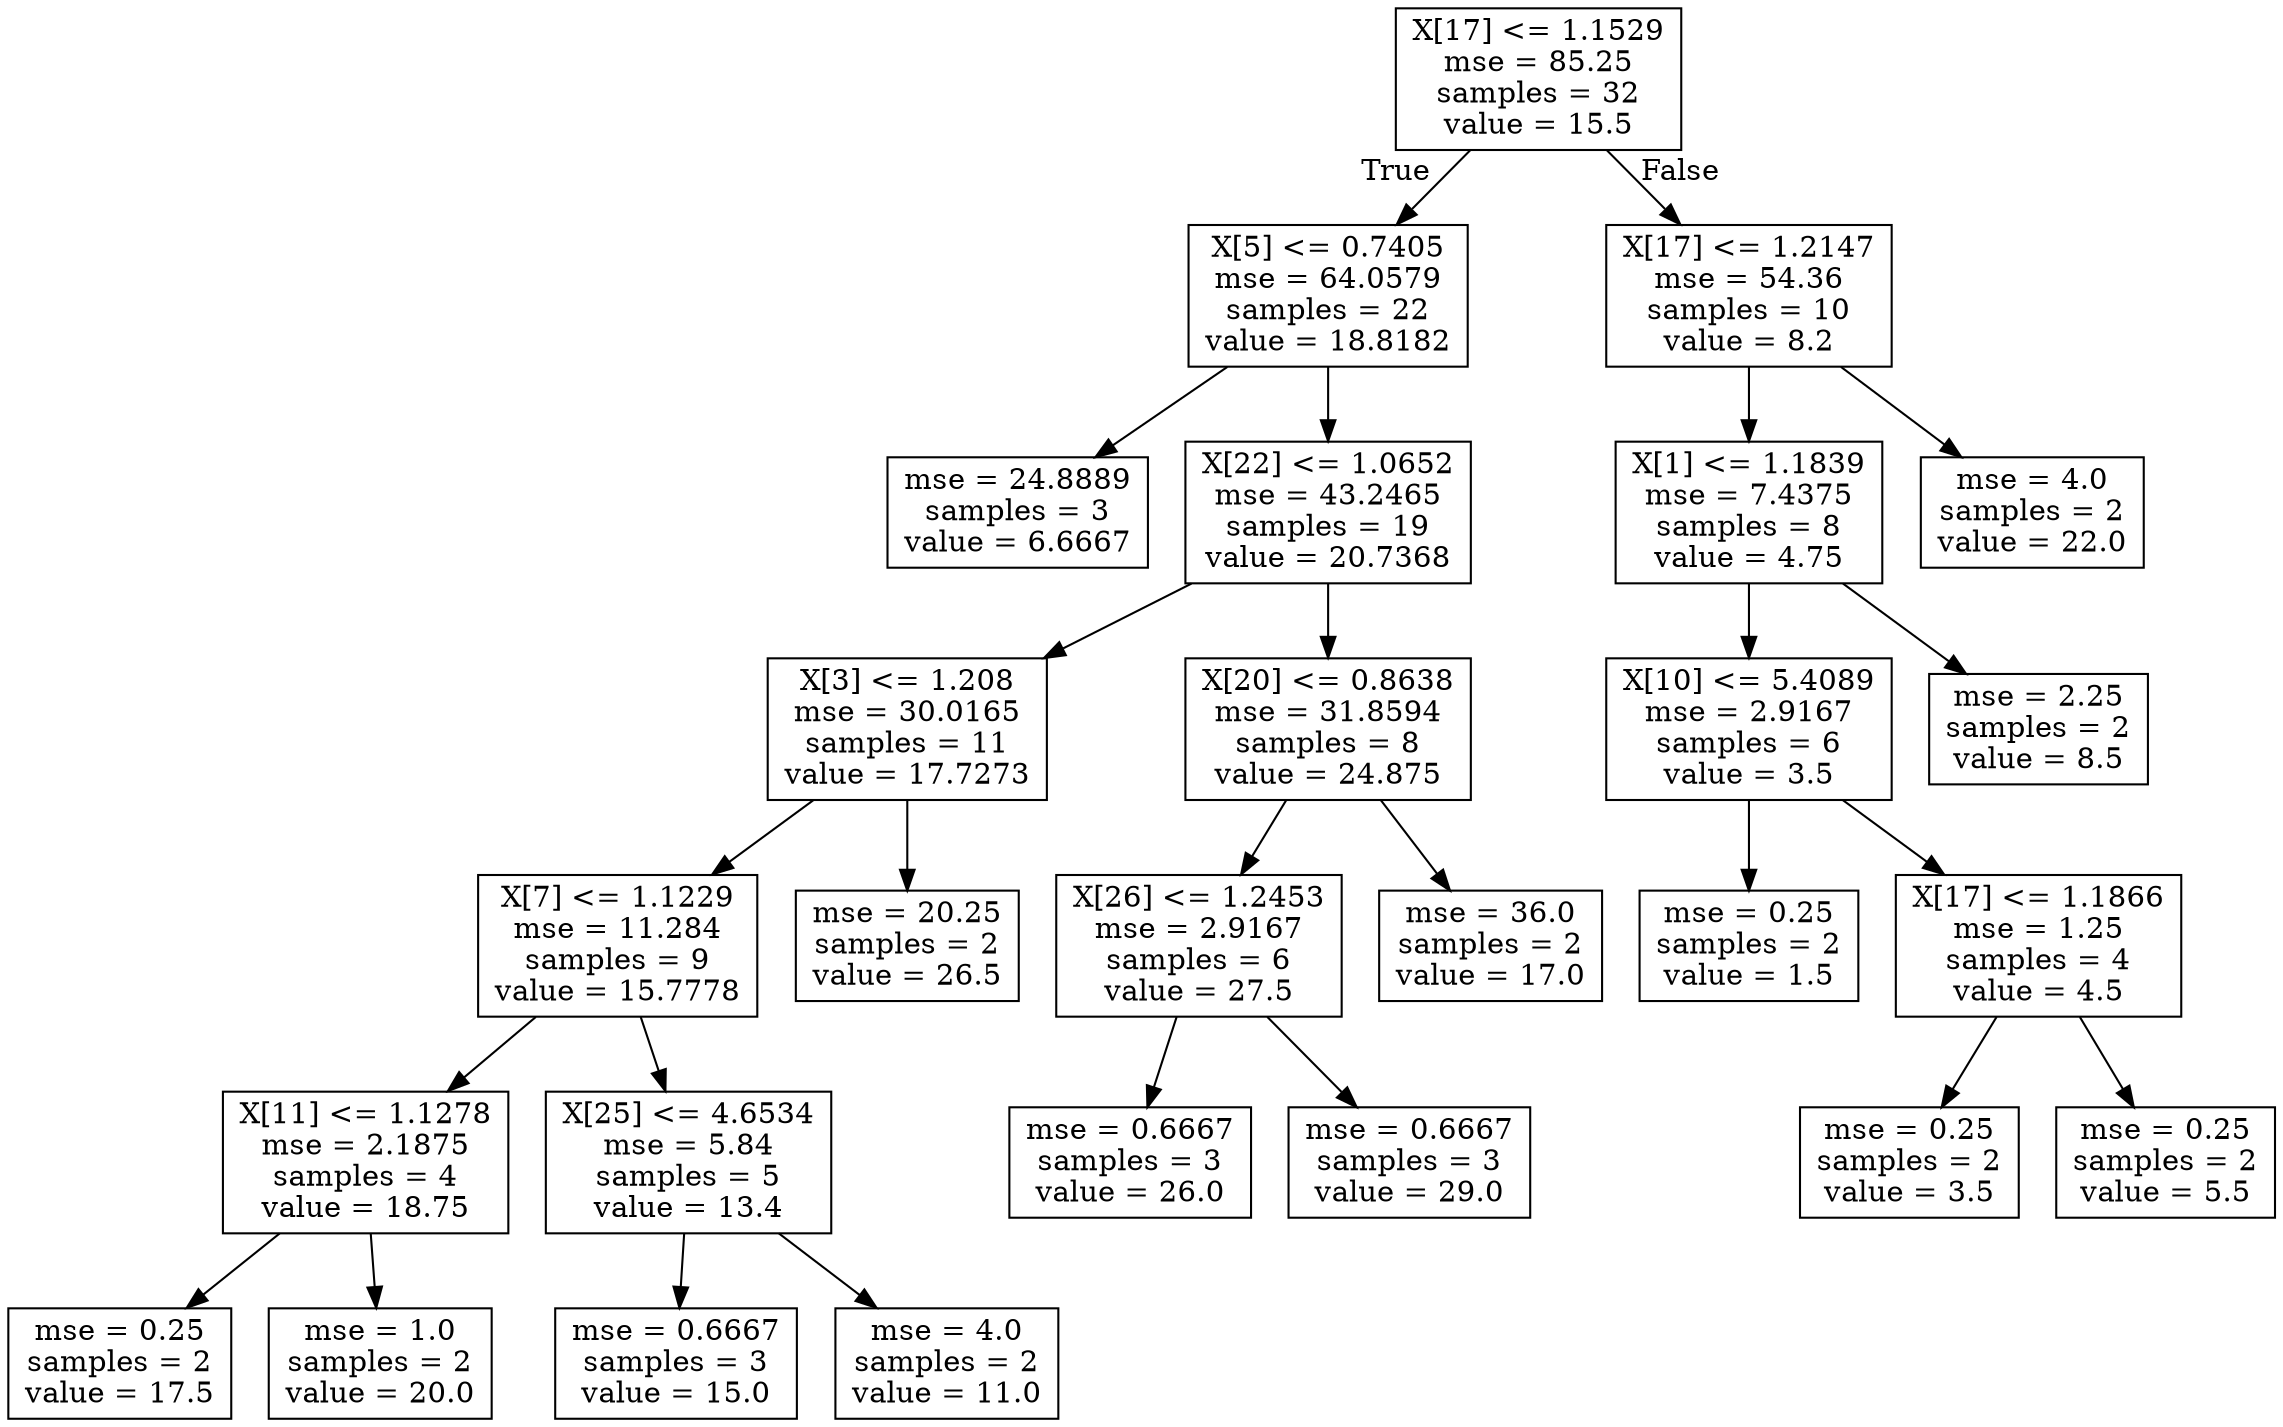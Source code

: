 digraph Tree {
node [shape=box] ;
0 [label="X[17] <= 1.1529\nmse = 85.25\nsamples = 32\nvalue = 15.5"] ;
1 [label="X[5] <= 0.7405\nmse = 64.0579\nsamples = 22\nvalue = 18.8182"] ;
0 -> 1 [labeldistance=2.5, labelangle=45, headlabel="True"] ;
2 [label="mse = 24.8889\nsamples = 3\nvalue = 6.6667"] ;
1 -> 2 ;
3 [label="X[22] <= 1.0652\nmse = 43.2465\nsamples = 19\nvalue = 20.7368"] ;
1 -> 3 ;
4 [label="X[3] <= 1.208\nmse = 30.0165\nsamples = 11\nvalue = 17.7273"] ;
3 -> 4 ;
5 [label="X[7] <= 1.1229\nmse = 11.284\nsamples = 9\nvalue = 15.7778"] ;
4 -> 5 ;
6 [label="X[11] <= 1.1278\nmse = 2.1875\nsamples = 4\nvalue = 18.75"] ;
5 -> 6 ;
7 [label="mse = 0.25\nsamples = 2\nvalue = 17.5"] ;
6 -> 7 ;
8 [label="mse = 1.0\nsamples = 2\nvalue = 20.0"] ;
6 -> 8 ;
9 [label="X[25] <= 4.6534\nmse = 5.84\nsamples = 5\nvalue = 13.4"] ;
5 -> 9 ;
10 [label="mse = 0.6667\nsamples = 3\nvalue = 15.0"] ;
9 -> 10 ;
11 [label="mse = 4.0\nsamples = 2\nvalue = 11.0"] ;
9 -> 11 ;
12 [label="mse = 20.25\nsamples = 2\nvalue = 26.5"] ;
4 -> 12 ;
13 [label="X[20] <= 0.8638\nmse = 31.8594\nsamples = 8\nvalue = 24.875"] ;
3 -> 13 ;
14 [label="X[26] <= 1.2453\nmse = 2.9167\nsamples = 6\nvalue = 27.5"] ;
13 -> 14 ;
15 [label="mse = 0.6667\nsamples = 3\nvalue = 26.0"] ;
14 -> 15 ;
16 [label="mse = 0.6667\nsamples = 3\nvalue = 29.0"] ;
14 -> 16 ;
17 [label="mse = 36.0\nsamples = 2\nvalue = 17.0"] ;
13 -> 17 ;
18 [label="X[17] <= 1.2147\nmse = 54.36\nsamples = 10\nvalue = 8.2"] ;
0 -> 18 [labeldistance=2.5, labelangle=-45, headlabel="False"] ;
19 [label="X[1] <= 1.1839\nmse = 7.4375\nsamples = 8\nvalue = 4.75"] ;
18 -> 19 ;
20 [label="X[10] <= 5.4089\nmse = 2.9167\nsamples = 6\nvalue = 3.5"] ;
19 -> 20 ;
21 [label="mse = 0.25\nsamples = 2\nvalue = 1.5"] ;
20 -> 21 ;
22 [label="X[17] <= 1.1866\nmse = 1.25\nsamples = 4\nvalue = 4.5"] ;
20 -> 22 ;
23 [label="mse = 0.25\nsamples = 2\nvalue = 3.5"] ;
22 -> 23 ;
24 [label="mse = 0.25\nsamples = 2\nvalue = 5.5"] ;
22 -> 24 ;
25 [label="mse = 2.25\nsamples = 2\nvalue = 8.5"] ;
19 -> 25 ;
26 [label="mse = 4.0\nsamples = 2\nvalue = 22.0"] ;
18 -> 26 ;
}